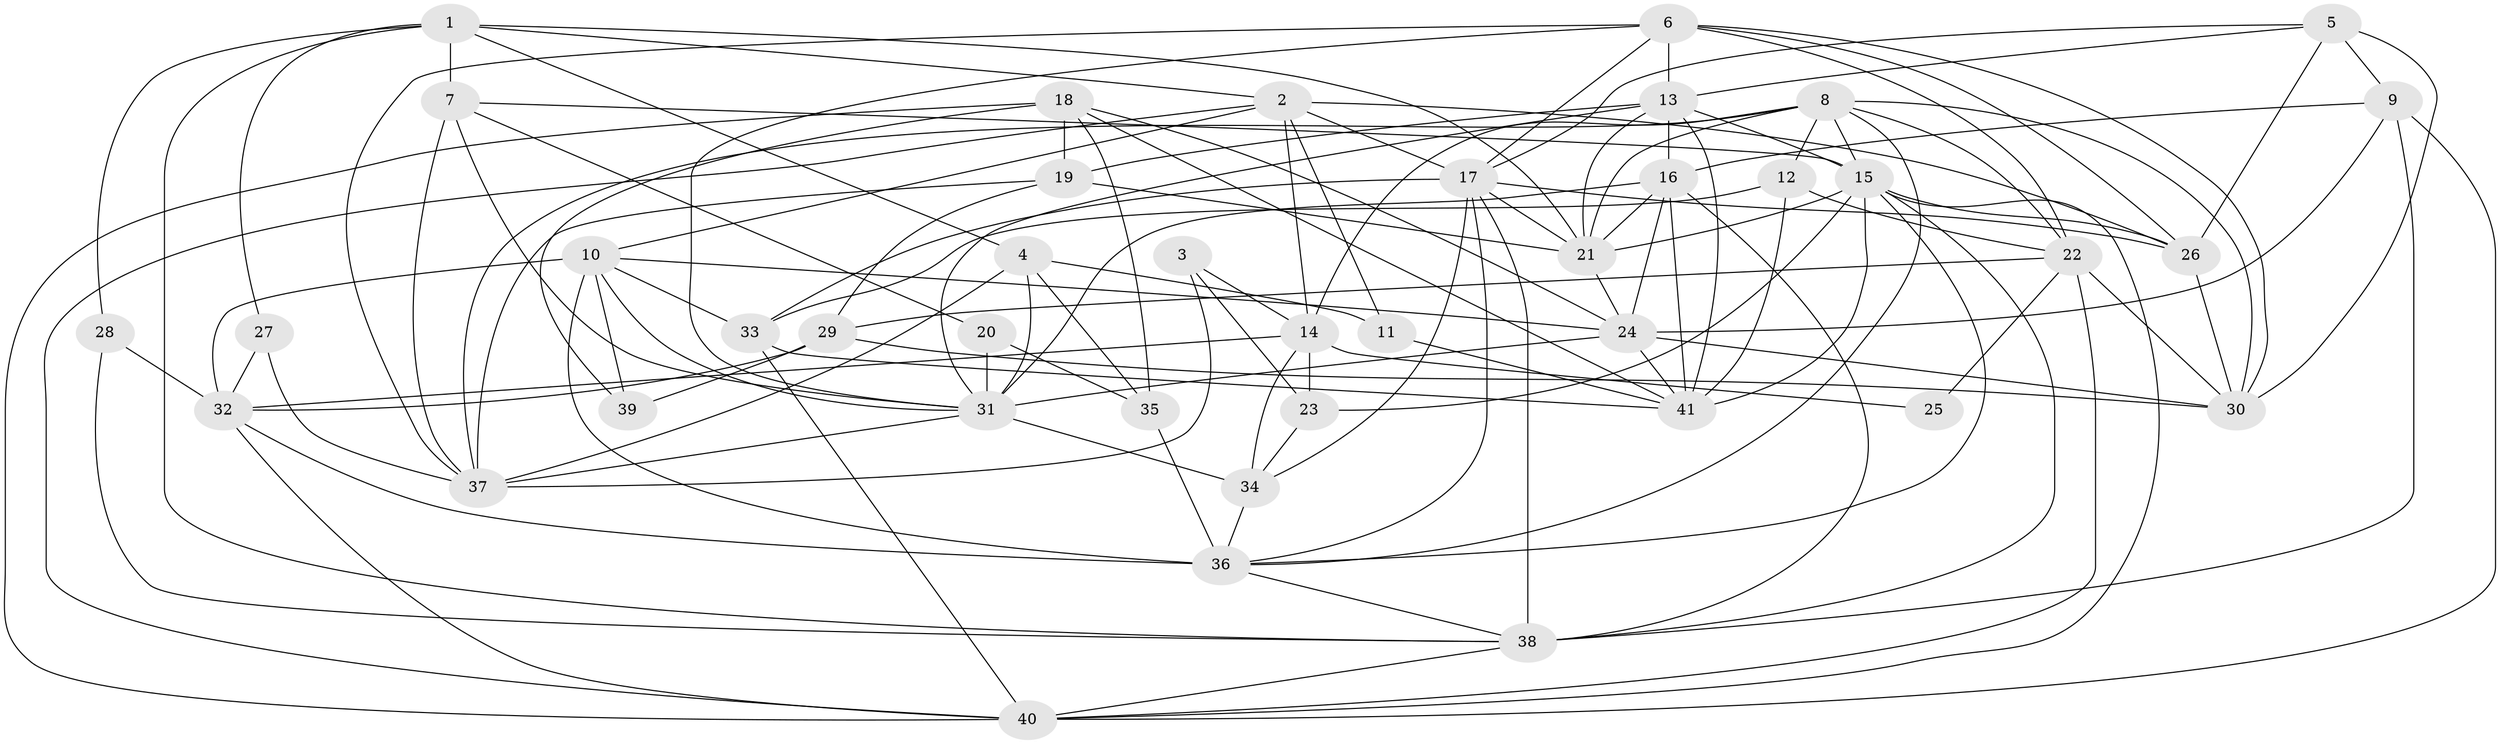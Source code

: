 // original degree distribution, {2: 0.18811881188118812, 4: 0.26732673267326734, 3: 0.21782178217821782, 7: 0.039603960396039604, 5: 0.1485148514851485, 6: 0.1188118811881188, 8: 0.009900990099009901, 9: 0.009900990099009901}
// Generated by graph-tools (version 1.1) at 2025/37/03/04/25 23:37:11]
// undirected, 41 vertices, 124 edges
graph export_dot {
  node [color=gray90,style=filled];
  1;
  2;
  3;
  4;
  5;
  6;
  7;
  8;
  9;
  10;
  11;
  12;
  13;
  14;
  15;
  16;
  17;
  18;
  19;
  20;
  21;
  22;
  23;
  24;
  25;
  26;
  27;
  28;
  29;
  30;
  31;
  32;
  33;
  34;
  35;
  36;
  37;
  38;
  39;
  40;
  41;
  1 -- 2 [weight=1.0];
  1 -- 4 [weight=1.0];
  1 -- 7 [weight=1.0];
  1 -- 21 [weight=1.0];
  1 -- 27 [weight=1.0];
  1 -- 28 [weight=1.0];
  1 -- 38 [weight=1.0];
  2 -- 10 [weight=1.0];
  2 -- 11 [weight=1.0];
  2 -- 14 [weight=1.0];
  2 -- 17 [weight=1.0];
  2 -- 26 [weight=1.0];
  2 -- 40 [weight=1.0];
  3 -- 14 [weight=1.0];
  3 -- 23 [weight=1.0];
  3 -- 37 [weight=2.0];
  4 -- 11 [weight=1.0];
  4 -- 31 [weight=1.0];
  4 -- 35 [weight=1.0];
  4 -- 37 [weight=1.0];
  5 -- 9 [weight=1.0];
  5 -- 13 [weight=1.0];
  5 -- 17 [weight=1.0];
  5 -- 26 [weight=1.0];
  5 -- 30 [weight=1.0];
  6 -- 13 [weight=1.0];
  6 -- 17 [weight=1.0];
  6 -- 22 [weight=1.0];
  6 -- 26 [weight=1.0];
  6 -- 30 [weight=1.0];
  6 -- 31 [weight=1.0];
  6 -- 37 [weight=1.0];
  7 -- 15 [weight=1.0];
  7 -- 20 [weight=1.0];
  7 -- 31 [weight=2.0];
  7 -- 37 [weight=1.0];
  8 -- 12 [weight=1.0];
  8 -- 14 [weight=1.0];
  8 -- 15 [weight=1.0];
  8 -- 21 [weight=1.0];
  8 -- 22 [weight=1.0];
  8 -- 30 [weight=1.0];
  8 -- 36 [weight=1.0];
  8 -- 37 [weight=1.0];
  9 -- 16 [weight=1.0];
  9 -- 24 [weight=1.0];
  9 -- 38 [weight=2.0];
  9 -- 40 [weight=1.0];
  10 -- 24 [weight=1.0];
  10 -- 31 [weight=1.0];
  10 -- 32 [weight=1.0];
  10 -- 33 [weight=1.0];
  10 -- 36 [weight=2.0];
  10 -- 39 [weight=1.0];
  11 -- 41 [weight=1.0];
  12 -- 22 [weight=1.0];
  12 -- 33 [weight=1.0];
  12 -- 41 [weight=1.0];
  13 -- 15 [weight=1.0];
  13 -- 16 [weight=1.0];
  13 -- 19 [weight=2.0];
  13 -- 21 [weight=1.0];
  13 -- 31 [weight=1.0];
  13 -- 41 [weight=1.0];
  14 -- 23 [weight=1.0];
  14 -- 25 [weight=2.0];
  14 -- 32 [weight=1.0];
  14 -- 34 [weight=1.0];
  15 -- 21 [weight=2.0];
  15 -- 23 [weight=1.0];
  15 -- 26 [weight=1.0];
  15 -- 36 [weight=1.0];
  15 -- 38 [weight=1.0];
  15 -- 40 [weight=1.0];
  15 -- 41 [weight=2.0];
  16 -- 21 [weight=1.0];
  16 -- 24 [weight=1.0];
  16 -- 31 [weight=2.0];
  16 -- 38 [weight=1.0];
  16 -- 41 [weight=1.0];
  17 -- 21 [weight=1.0];
  17 -- 26 [weight=2.0];
  17 -- 33 [weight=1.0];
  17 -- 34 [weight=1.0];
  17 -- 36 [weight=1.0];
  17 -- 38 [weight=1.0];
  18 -- 19 [weight=1.0];
  18 -- 24 [weight=1.0];
  18 -- 35 [weight=1.0];
  18 -- 39 [weight=2.0];
  18 -- 40 [weight=1.0];
  18 -- 41 [weight=1.0];
  19 -- 21 [weight=3.0];
  19 -- 29 [weight=1.0];
  19 -- 37 [weight=1.0];
  20 -- 31 [weight=2.0];
  20 -- 35 [weight=1.0];
  21 -- 24 [weight=1.0];
  22 -- 25 [weight=1.0];
  22 -- 29 [weight=1.0];
  22 -- 30 [weight=1.0];
  22 -- 40 [weight=1.0];
  23 -- 34 [weight=1.0];
  24 -- 30 [weight=1.0];
  24 -- 31 [weight=1.0];
  24 -- 41 [weight=1.0];
  26 -- 30 [weight=1.0];
  27 -- 32 [weight=1.0];
  27 -- 37 [weight=1.0];
  28 -- 32 [weight=1.0];
  28 -- 38 [weight=1.0];
  29 -- 30 [weight=1.0];
  29 -- 32 [weight=1.0];
  29 -- 39 [weight=2.0];
  31 -- 34 [weight=1.0];
  31 -- 37 [weight=1.0];
  32 -- 36 [weight=1.0];
  32 -- 40 [weight=1.0];
  33 -- 40 [weight=1.0];
  33 -- 41 [weight=1.0];
  34 -- 36 [weight=1.0];
  35 -- 36 [weight=2.0];
  36 -- 38 [weight=1.0];
  38 -- 40 [weight=1.0];
}
